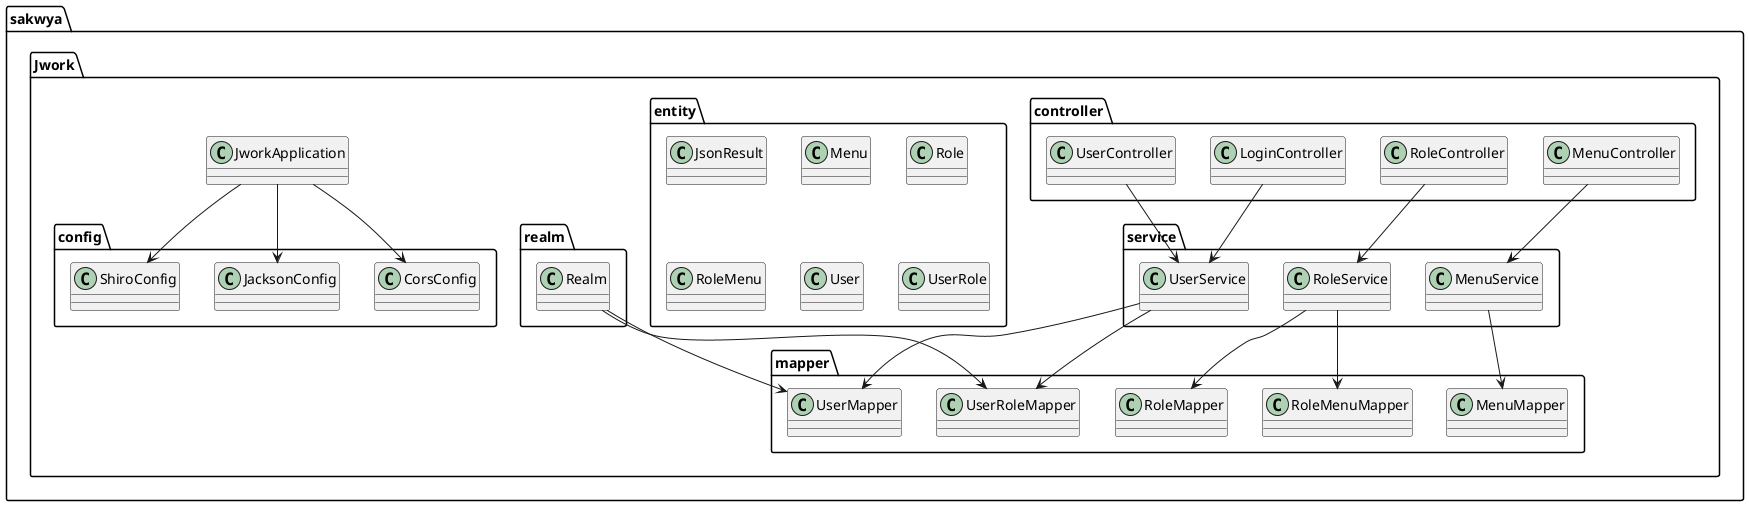 @startuml
package "sakwya.Jwork" {
    class JworkApplication
    package "config"{
        class CorsConfig
        class JacksonConfig
        class ShiroConfig
    }

    package "controller" {
        class LoginController
        class MenuController
        class RoleController
        class UserController
    }

    package "entity" {
        class JsonResult
        class Menu
        class Role
        class RoleMenu
        class User
        class UserRole
    }

    package "mapper" {
        class MenuMapper
        class RoleMapper
        class RoleMenuMapper
        class UserMapper
        class UserRoleMapper
    }

    package "service" {
        class MenuService
        class RoleService
        class UserService
    }
    package "realm" {
        class Realm
    }

    JworkApplication --> CorsConfig
    JworkApplication --> JacksonConfig
    JworkApplication --> ShiroConfig

    LoginController --> UserService
    MenuController --> MenuService
    RoleController --> RoleService
    UserController --> UserService

    MenuService --> MenuMapper
    RoleService --> RoleMapper
    RoleService --> RoleMenuMapper
    UserService --> UserMapper
    UserService --> UserRoleMapper

    Realm --> UserMapper
    Realm --> UserRoleMapper
}

@enduml
